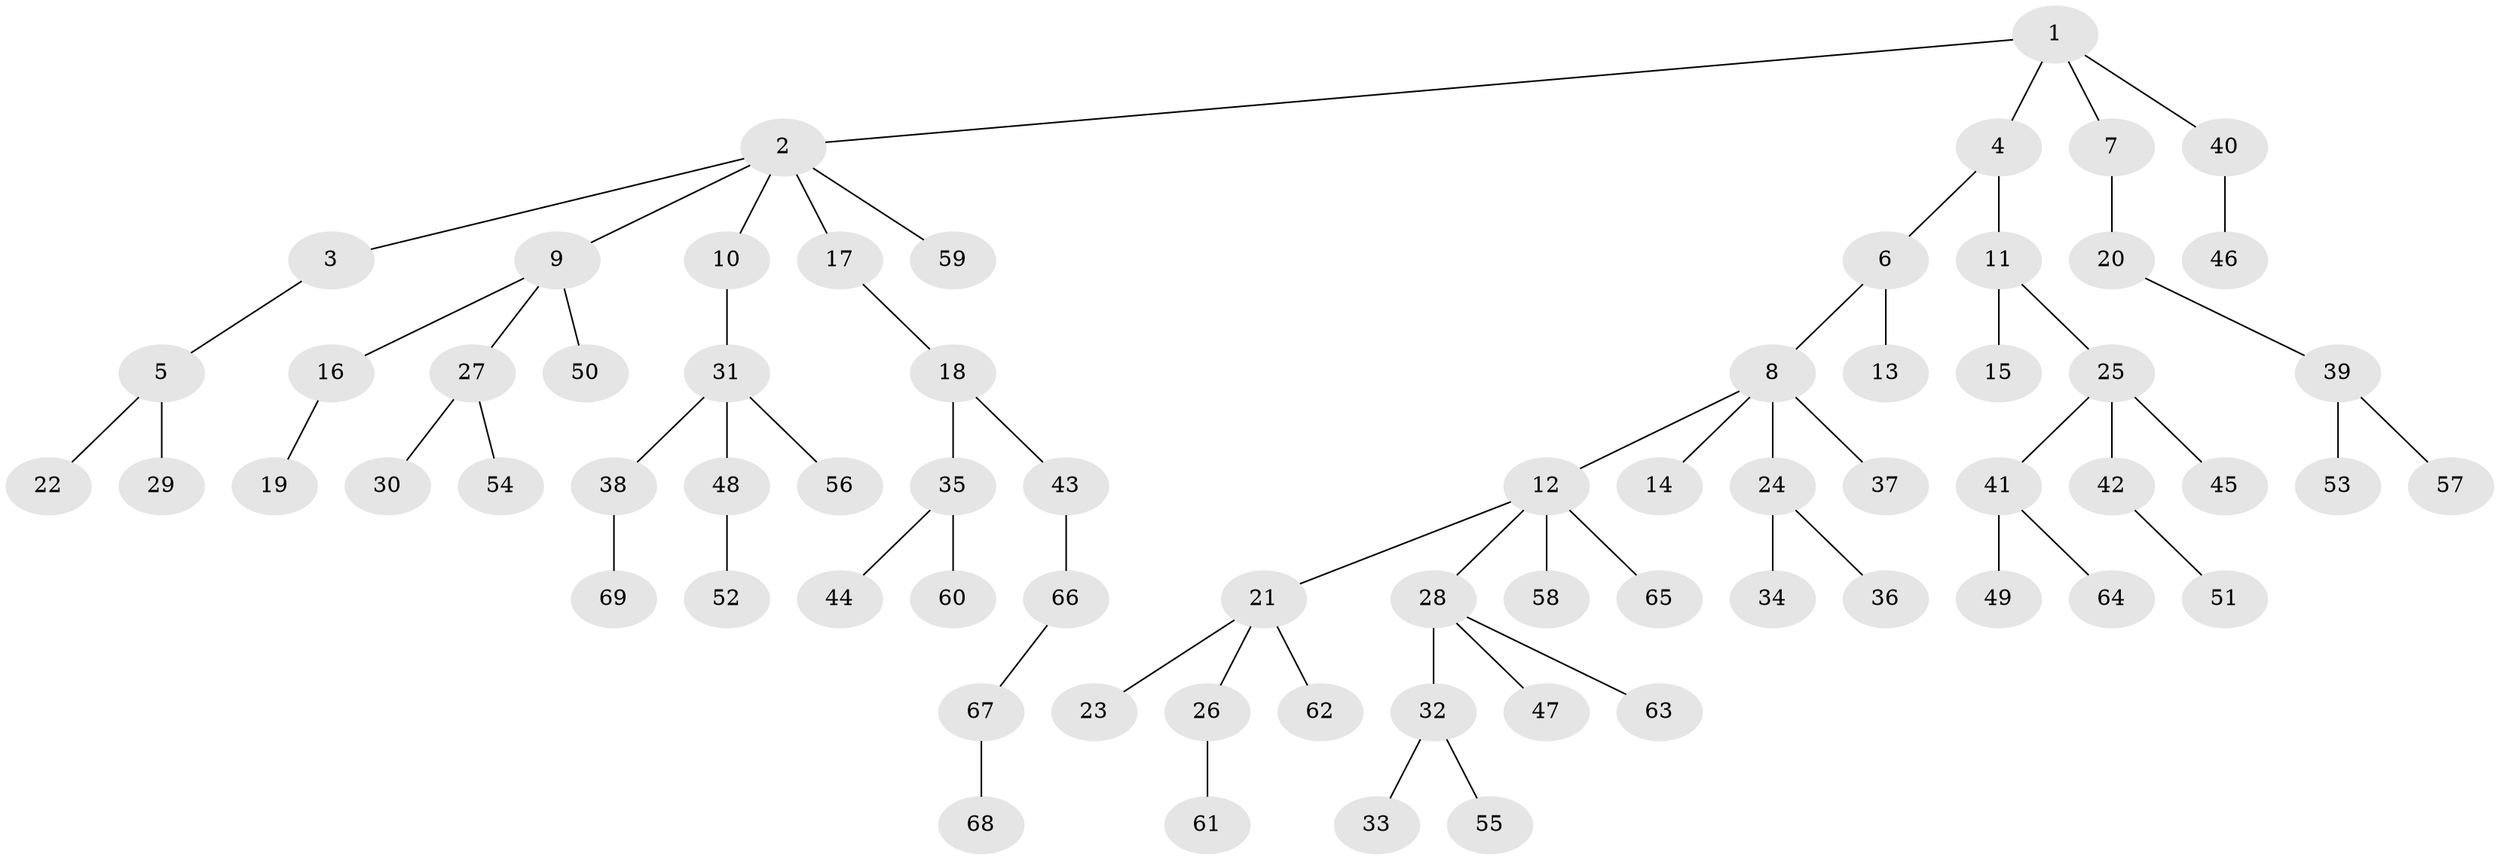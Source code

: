 // coarse degree distribution, {5: 0.058823529411764705, 1: 0.7352941176470589, 2: 0.17647058823529413, 19: 0.029411764705882353}
// Generated by graph-tools (version 1.1) at 2025/57/03/04/25 21:57:10]
// undirected, 69 vertices, 68 edges
graph export_dot {
graph [start="1"]
  node [color=gray90,style=filled];
  1;
  2;
  3;
  4;
  5;
  6;
  7;
  8;
  9;
  10;
  11;
  12;
  13;
  14;
  15;
  16;
  17;
  18;
  19;
  20;
  21;
  22;
  23;
  24;
  25;
  26;
  27;
  28;
  29;
  30;
  31;
  32;
  33;
  34;
  35;
  36;
  37;
  38;
  39;
  40;
  41;
  42;
  43;
  44;
  45;
  46;
  47;
  48;
  49;
  50;
  51;
  52;
  53;
  54;
  55;
  56;
  57;
  58;
  59;
  60;
  61;
  62;
  63;
  64;
  65;
  66;
  67;
  68;
  69;
  1 -- 2;
  1 -- 4;
  1 -- 7;
  1 -- 40;
  2 -- 3;
  2 -- 9;
  2 -- 10;
  2 -- 17;
  2 -- 59;
  3 -- 5;
  4 -- 6;
  4 -- 11;
  5 -- 22;
  5 -- 29;
  6 -- 8;
  6 -- 13;
  7 -- 20;
  8 -- 12;
  8 -- 14;
  8 -- 24;
  8 -- 37;
  9 -- 16;
  9 -- 27;
  9 -- 50;
  10 -- 31;
  11 -- 15;
  11 -- 25;
  12 -- 21;
  12 -- 28;
  12 -- 58;
  12 -- 65;
  16 -- 19;
  17 -- 18;
  18 -- 35;
  18 -- 43;
  20 -- 39;
  21 -- 23;
  21 -- 26;
  21 -- 62;
  24 -- 34;
  24 -- 36;
  25 -- 41;
  25 -- 42;
  25 -- 45;
  26 -- 61;
  27 -- 30;
  27 -- 54;
  28 -- 32;
  28 -- 47;
  28 -- 63;
  31 -- 38;
  31 -- 48;
  31 -- 56;
  32 -- 33;
  32 -- 55;
  35 -- 44;
  35 -- 60;
  38 -- 69;
  39 -- 53;
  39 -- 57;
  40 -- 46;
  41 -- 49;
  41 -- 64;
  42 -- 51;
  43 -- 66;
  48 -- 52;
  66 -- 67;
  67 -- 68;
}
